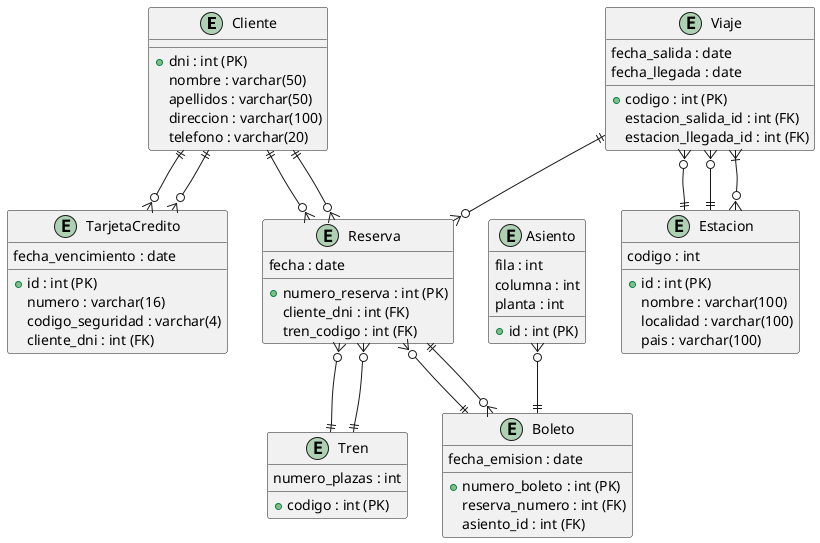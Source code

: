  @startuml Diagrama

entity Cliente {
  + dni : int (PK)
  nombre : varchar(50)
  apellidos : varchar(50)
  direccion : varchar(100)
  telefono : varchar(20)
}

entity TarjetaCredito {
  + id : int (PK)
  numero : varchar(16)
  fecha_vencimiento : date
  codigo_seguridad : varchar(4)
  cliente_dni : int (FK)
}

entity Tren {
  + codigo : int (PK)
  numero_plazas : int
}

entity Reserva {
  + numero_reserva : int (PK)
  fecha : date
  cliente_dni : int (FK)
  tren_codigo : int (FK)
}

entity Asiento {
  + id : int (PK)
  fila : int
  columna : int
  planta : int
}

entity Boleto {
  + numero_boleto : int (PK)
  fecha_emision : date
  reserva_numero : int (FK)
  asiento_id : int (FK)
}

entity Estacion {
  + id : int (PK)
  codigo : int
  nombre : varchar(100)
  localidad : varchar(100)
  pais : varchar(100)
}

entity Viaje {
  + codigo : int (PK)
  fecha_salida : date
  fecha_llegada : date
  estacion_salida_id : int (FK)
  estacion_llegada_id : int (FK)
}

Cliente ||--o{ TarjetaCredito
Cliente ||--o{ Reserva
TarjetaCredito }o--|| Cliente
Tren ||--o{ Reserva
Reserva }o--|| Cliente
Reserva }o--|| Tren
Reserva }o--|| Boleto
Asiento }o--|| Boleto
Reserva ||--o{ Boleto
Estacion ||--o{ Viaje
Viaje }o--|| Estacion
Viaje ||--o{ Reserva
Estacion }o--|{ Viaje

@enduml
